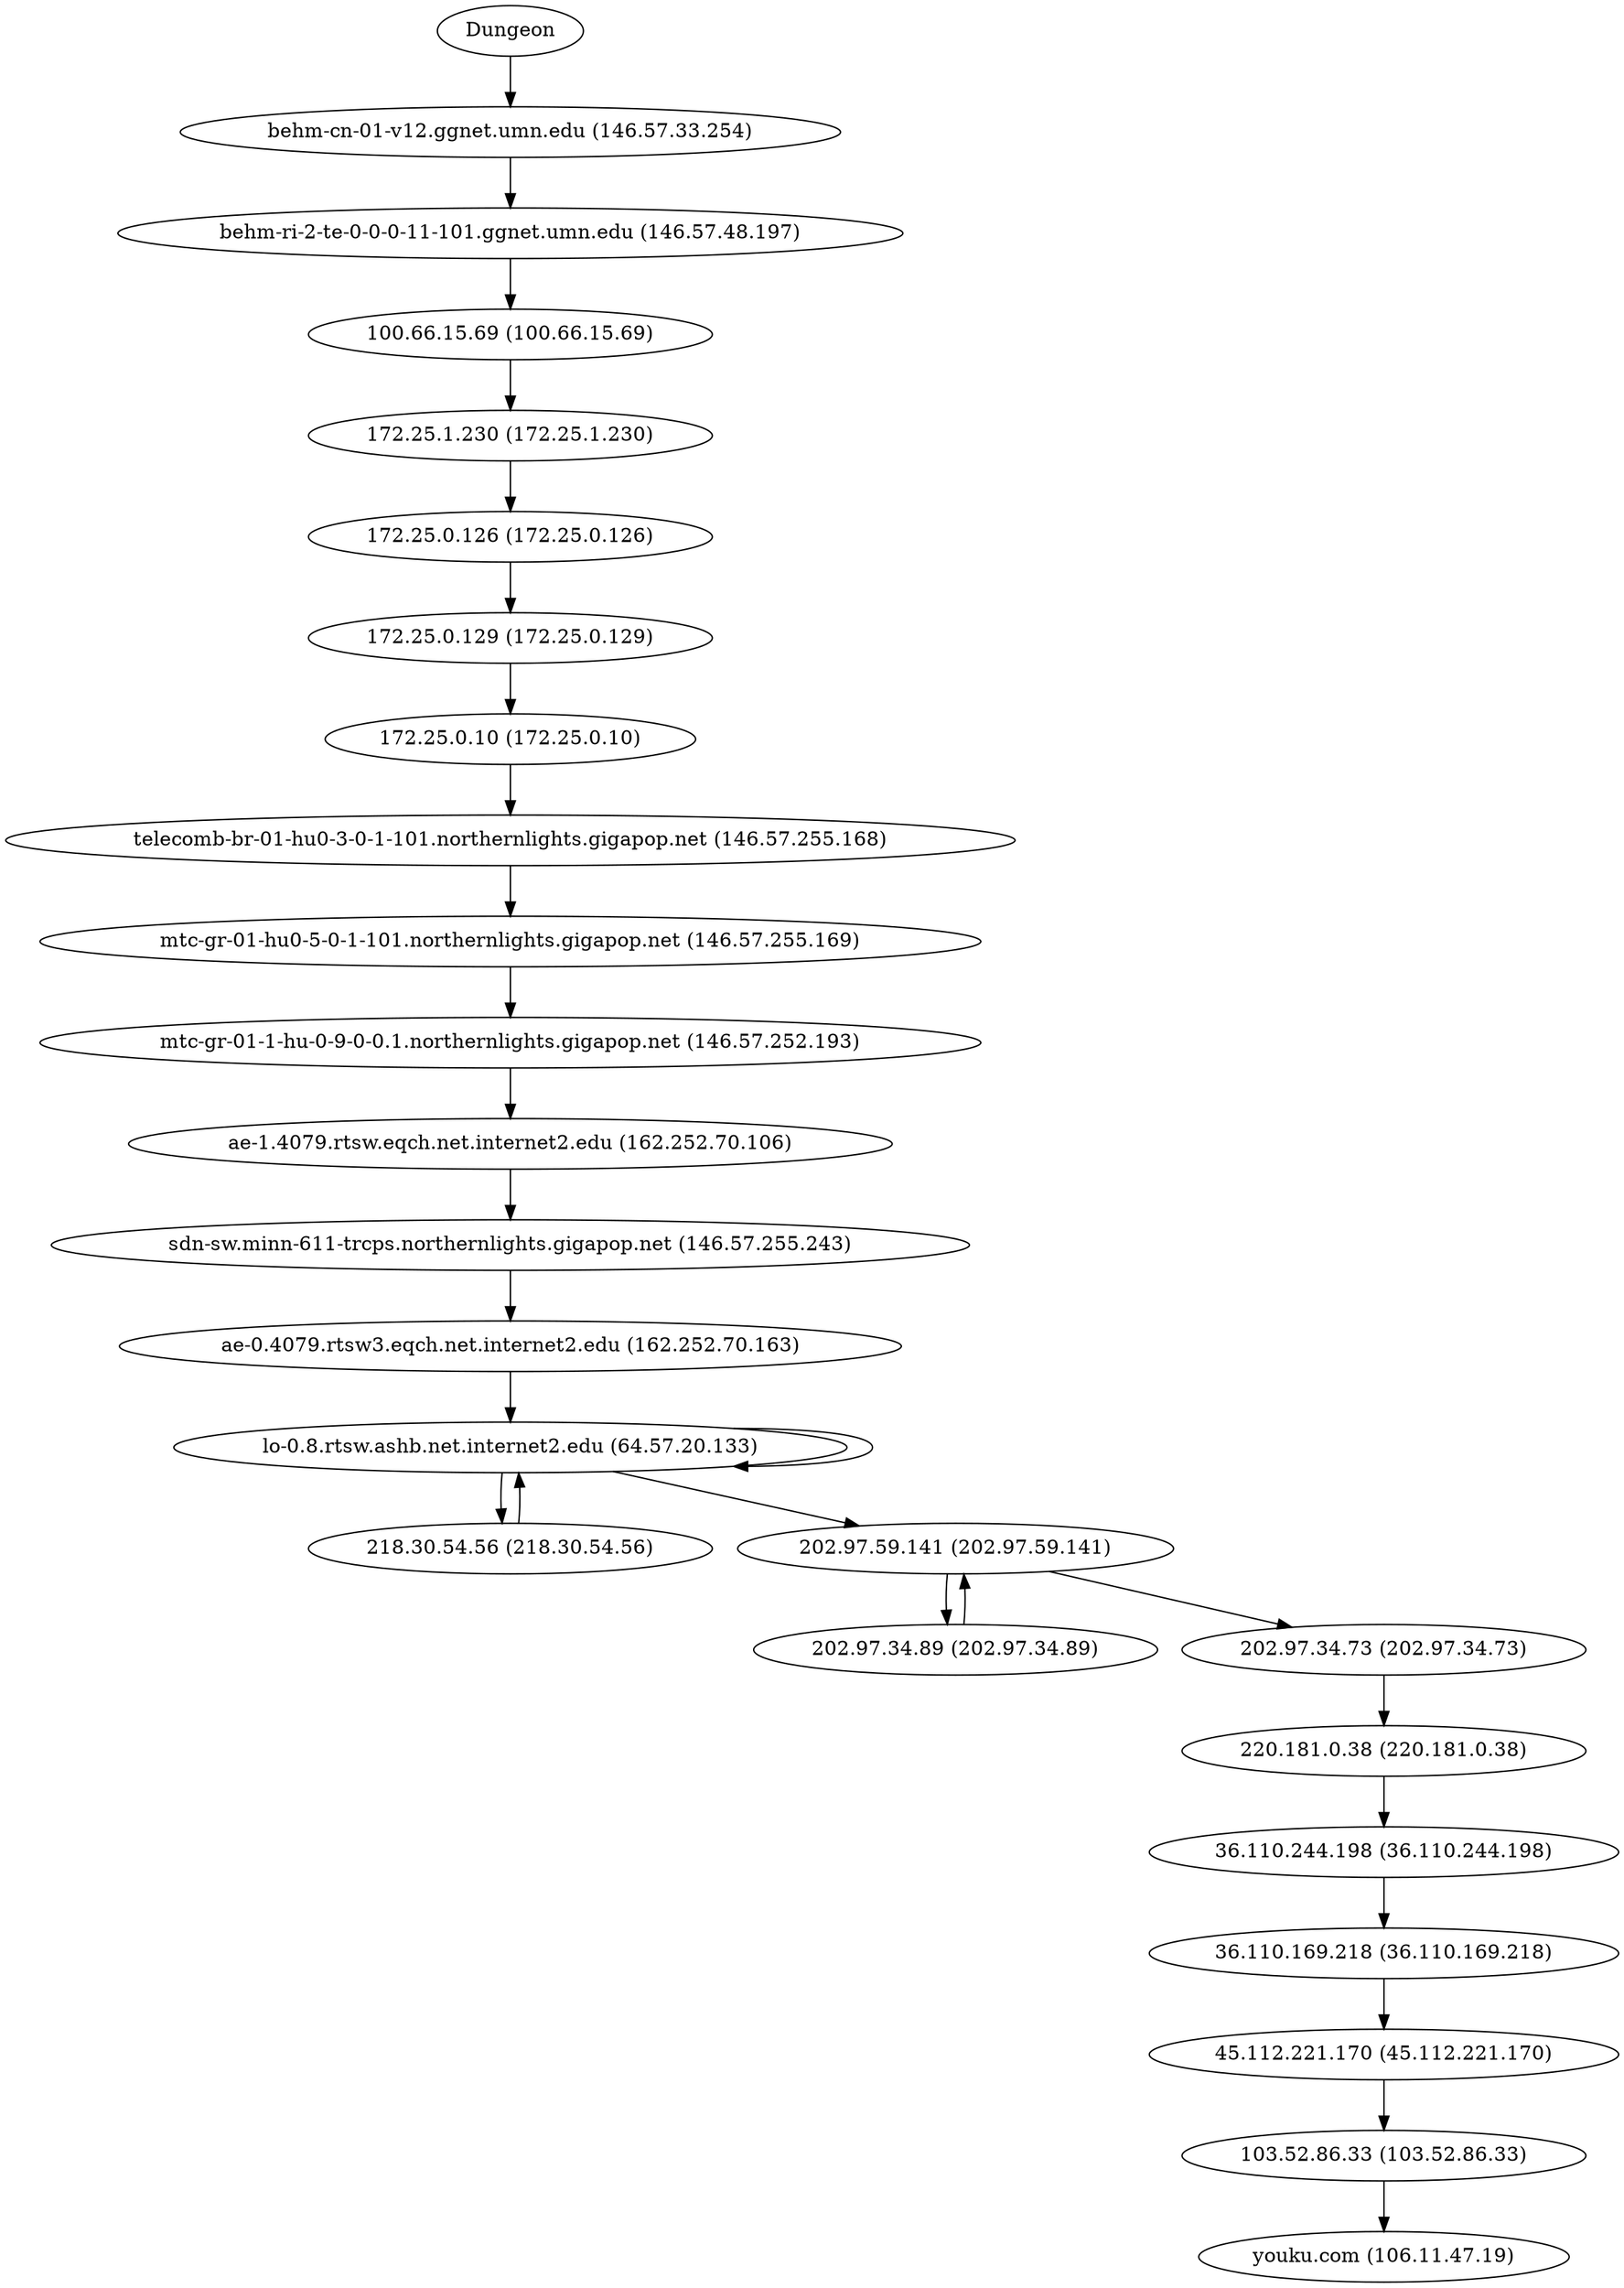digraph network {

// traceroute to youku.com (106.11.47.19), 60 hops max, 60 byte packets
"Dungeon" -> "behm-cn-01-v12.ggnet.umn.edu (146.57.33.254)";
"behm-cn-01-v12.ggnet.umn.edu (146.57.33.254)" -> "behm-ri-2-te-0-0-0-11-101.ggnet.umn.edu (146.57.48.197)";
"behm-ri-2-te-0-0-0-11-101.ggnet.umn.edu (146.57.48.197)" -> "100.66.15.69 (100.66.15.69)";
"100.66.15.69 (100.66.15.69)" -> "172.25.1.230 (172.25.1.230)";
"172.25.1.230 (172.25.1.230)" -> "172.25.0.126 (172.25.0.126)";
"172.25.0.126 (172.25.0.126)" -> "172.25.0.129 (172.25.0.129)";
"172.25.0.129 (172.25.0.129)" -> "172.25.0.10 (172.25.0.10)";
"172.25.0.10 (172.25.0.10)" -> "telecomb-br-01-hu0-3-0-1-101.northernlights.gigapop.net (146.57.255.168)";
"telecomb-br-01-hu0-3-0-1-101.northernlights.gigapop.net (146.57.255.168)" -> "mtc-gr-01-hu0-5-0-1-101.northernlights.gigapop.net (146.57.255.169)";
"mtc-gr-01-hu0-5-0-1-101.northernlights.gigapop.net (146.57.255.169)" -> "mtc-gr-01-1-hu-0-9-0-0.1.northernlights.gigapop.net (146.57.252.193)";
"mtc-gr-01-1-hu-0-9-0-0.1.northernlights.gigapop.net (146.57.252.193)" -> "ae-1.4079.rtsw.eqch.net.internet2.edu (162.252.70.106)";
"ae-1.4079.rtsw.eqch.net.internet2.edu (162.252.70.106)" -> "sdn-sw.minn-611-trcps.northernlights.gigapop.net (146.57.255.243)";
"sdn-sw.minn-611-trcps.northernlights.gigapop.net (146.57.255.243)" -> "ae-0.4079.rtsw3.eqch.net.internet2.edu (162.252.70.163)";
"ae-0.4079.rtsw3.eqch.net.internet2.edu (162.252.70.163)" -> "lo-0.8.rtsw.ashb.net.internet2.edu (64.57.20.133)";
"lo-0.8.rtsw.ashb.net.internet2.edu (64.57.20.133)" -> "218.30.54.56 (218.30.54.56)";
"218.30.54.56 (218.30.54.56)" -> "lo-0.8.rtsw.ashb.net.internet2.edu (64.57.20.133)";
"lo-0.8.rtsw.ashb.net.internet2.edu (64.57.20.133)" -> "lo-0.8.rtsw.ashb.net.internet2.edu (64.57.20.133)";
"lo-0.8.rtsw.ashb.net.internet2.edu (64.57.20.133)" -> "202.97.59.141 (202.97.59.141)";
"202.97.59.141 (202.97.59.141)" -> "202.97.34.89 (202.97.34.89)";
"202.97.34.89 (202.97.34.89)" -> "202.97.59.141 (202.97.59.141)";
"202.97.59.141 (202.97.59.141)" -> "202.97.34.73 (202.97.34.73)";
"202.97.34.73 (202.97.34.73)" -> "220.181.0.38 (220.181.0.38)";
"220.181.0.38 (220.181.0.38)" -> "36.110.244.198 (36.110.244.198)";
"36.110.244.198 (36.110.244.198)" -> "36.110.169.218 (36.110.169.218)";
"36.110.169.218 (36.110.169.218)" -> "45.112.221.170 (45.112.221.170)";
"45.112.221.170 (45.112.221.170)" -> "103.52.86.33 (103.52.86.33)";
"103.52.86.33 (103.52.86.33)" -> "youku.com (106.11.47.19)";
}
